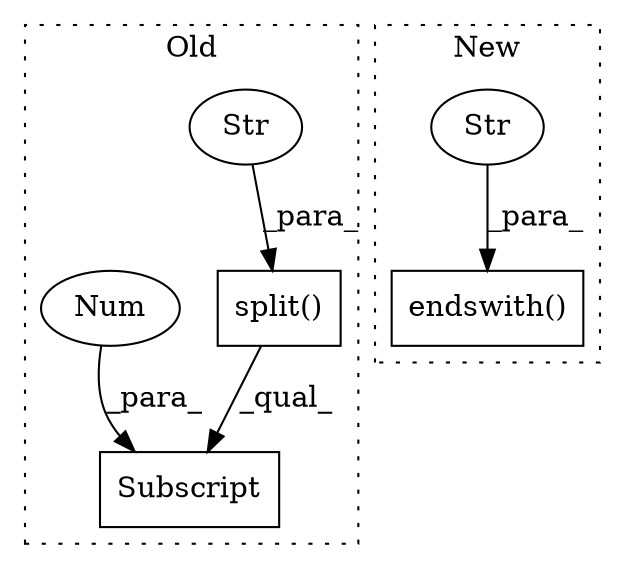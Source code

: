 digraph G {
subgraph cluster0 {
1 [label="split()" a="75" s="3827,3848" l="18,1" shape="box"];
4 [label="Str" a="66" s="3845" l="3" shape="ellipse"];
5 [label="Subscript" a="63" s="3827,0" l="26,0" shape="box"];
6 [label="Num" a="76" s="3850" l="2" shape="ellipse"];
label = "Old";
style="dotted";
}
subgraph cluster1 {
2 [label="endswith()" a="75" s="3808,3835" l="21,1" shape="box"];
3 [label="Str" a="66" s="3829" l="6" shape="ellipse"];
label = "New";
style="dotted";
}
1 -> 5 [label="_qual_"];
3 -> 2 [label="_para_"];
4 -> 1 [label="_para_"];
6 -> 5 [label="_para_"];
}